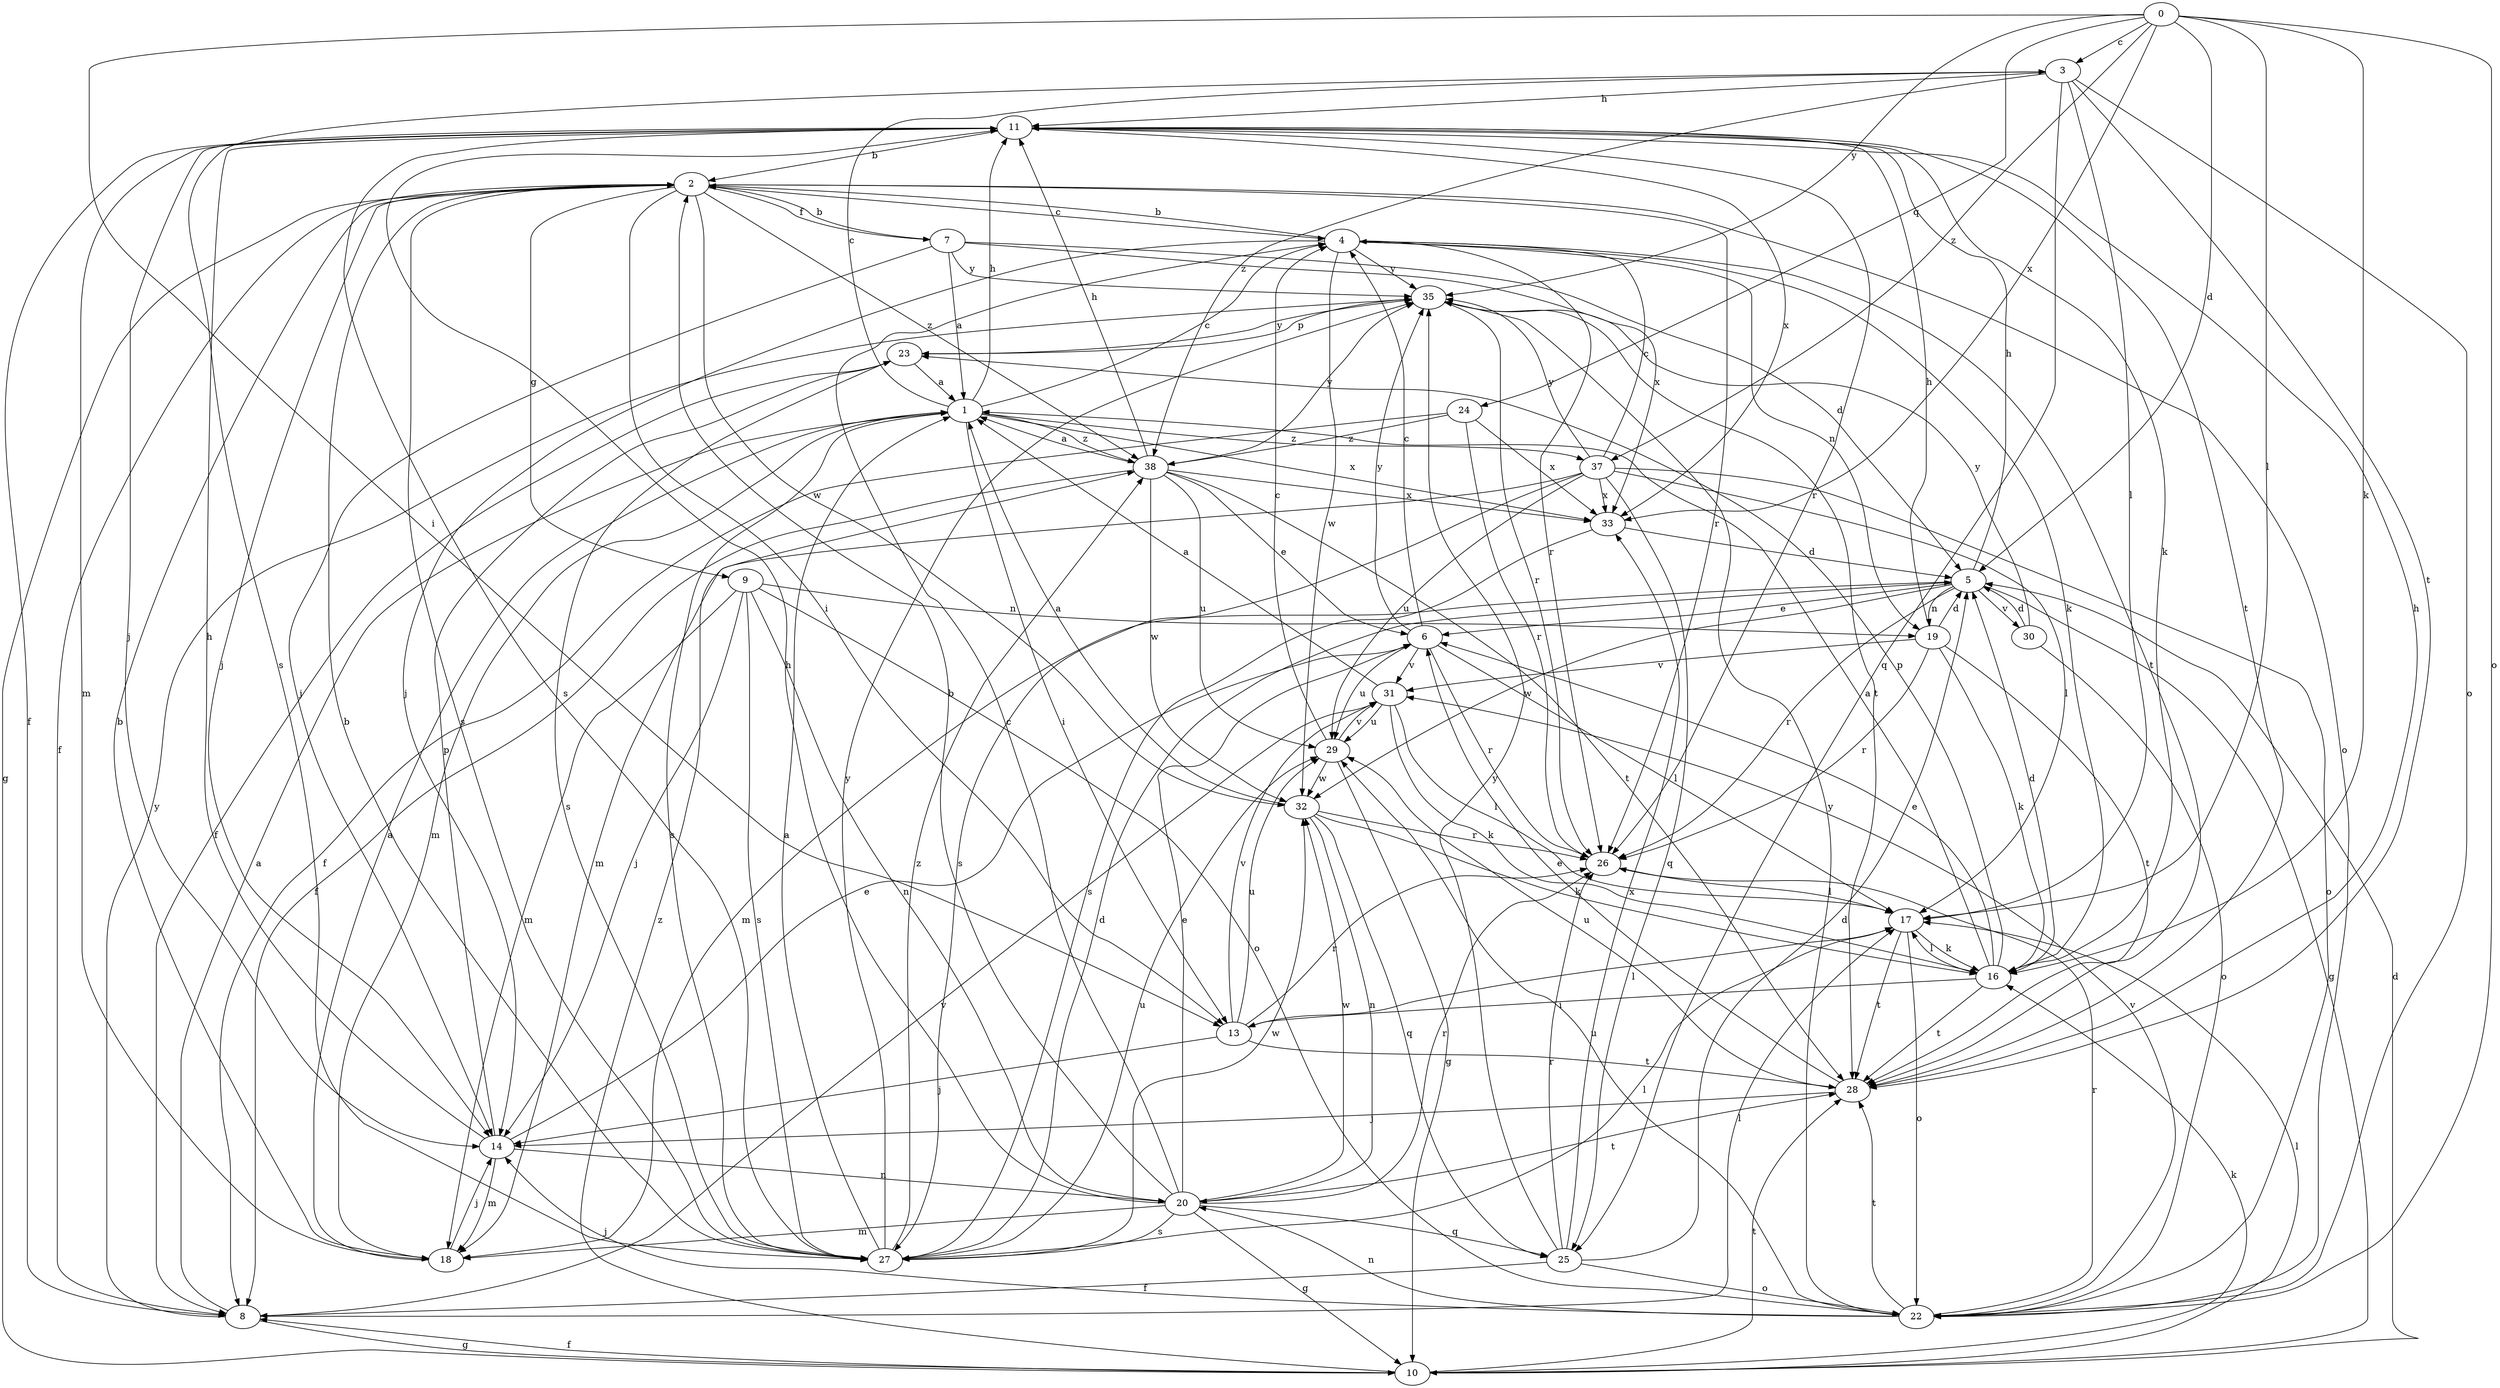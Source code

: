 strict digraph  {
0;
1;
2;
3;
4;
5;
6;
7;
8;
9;
10;
11;
13;
14;
16;
17;
18;
19;
20;
22;
23;
24;
25;
26;
27;
28;
29;
30;
31;
32;
33;
35;
37;
38;
0 -> 3  [label=c];
0 -> 5  [label=d];
0 -> 13  [label=i];
0 -> 16  [label=k];
0 -> 17  [label=l];
0 -> 22  [label=o];
0 -> 24  [label=q];
0 -> 33  [label=x];
0 -> 35  [label=y];
0 -> 37  [label=z];
1 -> 3  [label=c];
1 -> 4  [label=c];
1 -> 11  [label=h];
1 -> 13  [label=i];
1 -> 18  [label=m];
1 -> 27  [label=s];
1 -> 33  [label=x];
1 -> 37  [label=z];
1 -> 38  [label=z];
2 -> 4  [label=c];
2 -> 7  [label=f];
2 -> 8  [label=f];
2 -> 9  [label=g];
2 -> 10  [label=g];
2 -> 13  [label=i];
2 -> 14  [label=j];
2 -> 22  [label=o];
2 -> 26  [label=r];
2 -> 27  [label=s];
2 -> 32  [label=w];
2 -> 38  [label=z];
3 -> 11  [label=h];
3 -> 17  [label=l];
3 -> 22  [label=o];
3 -> 25  [label=q];
3 -> 27  [label=s];
3 -> 28  [label=t];
3 -> 38  [label=z];
4 -> 2  [label=b];
4 -> 14  [label=j];
4 -> 16  [label=k];
4 -> 19  [label=n];
4 -> 26  [label=r];
4 -> 28  [label=t];
4 -> 32  [label=w];
4 -> 35  [label=y];
5 -> 6  [label=e];
5 -> 10  [label=g];
5 -> 11  [label=h];
5 -> 18  [label=m];
5 -> 19  [label=n];
5 -> 26  [label=r];
5 -> 30  [label=v];
5 -> 32  [label=w];
6 -> 4  [label=c];
6 -> 17  [label=l];
6 -> 26  [label=r];
6 -> 29  [label=u];
6 -> 31  [label=v];
6 -> 35  [label=y];
7 -> 1  [label=a];
7 -> 2  [label=b];
7 -> 5  [label=d];
7 -> 14  [label=j];
7 -> 33  [label=x];
7 -> 35  [label=y];
8 -> 1  [label=a];
8 -> 10  [label=g];
8 -> 17  [label=l];
8 -> 31  [label=v];
8 -> 35  [label=y];
9 -> 14  [label=j];
9 -> 18  [label=m];
9 -> 19  [label=n];
9 -> 20  [label=n];
9 -> 22  [label=o];
9 -> 27  [label=s];
10 -> 5  [label=d];
10 -> 8  [label=f];
10 -> 16  [label=k];
10 -> 17  [label=l];
10 -> 28  [label=t];
10 -> 38  [label=z];
11 -> 2  [label=b];
11 -> 8  [label=f];
11 -> 14  [label=j];
11 -> 16  [label=k];
11 -> 18  [label=m];
11 -> 26  [label=r];
11 -> 27  [label=s];
11 -> 28  [label=t];
11 -> 33  [label=x];
13 -> 14  [label=j];
13 -> 17  [label=l];
13 -> 26  [label=r];
13 -> 28  [label=t];
13 -> 29  [label=u];
13 -> 31  [label=v];
14 -> 6  [label=e];
14 -> 11  [label=h];
14 -> 18  [label=m];
14 -> 20  [label=n];
14 -> 23  [label=p];
16 -> 1  [label=a];
16 -> 5  [label=d];
16 -> 6  [label=e];
16 -> 13  [label=i];
16 -> 17  [label=l];
16 -> 23  [label=p];
16 -> 28  [label=t];
17 -> 16  [label=k];
17 -> 22  [label=o];
17 -> 28  [label=t];
18 -> 1  [label=a];
18 -> 2  [label=b];
18 -> 14  [label=j];
19 -> 5  [label=d];
19 -> 11  [label=h];
19 -> 16  [label=k];
19 -> 26  [label=r];
19 -> 28  [label=t];
19 -> 31  [label=v];
20 -> 2  [label=b];
20 -> 4  [label=c];
20 -> 6  [label=e];
20 -> 10  [label=g];
20 -> 11  [label=h];
20 -> 18  [label=m];
20 -> 25  [label=q];
20 -> 26  [label=r];
20 -> 27  [label=s];
20 -> 28  [label=t];
20 -> 32  [label=w];
22 -> 14  [label=j];
22 -> 20  [label=n];
22 -> 26  [label=r];
22 -> 28  [label=t];
22 -> 29  [label=u];
22 -> 31  [label=v];
22 -> 35  [label=y];
23 -> 1  [label=a];
23 -> 8  [label=f];
23 -> 27  [label=s];
23 -> 35  [label=y];
24 -> 8  [label=f];
24 -> 26  [label=r];
24 -> 33  [label=x];
24 -> 38  [label=z];
25 -> 5  [label=d];
25 -> 8  [label=f];
25 -> 22  [label=o];
25 -> 26  [label=r];
25 -> 33  [label=x];
25 -> 35  [label=y];
26 -> 17  [label=l];
27 -> 1  [label=a];
27 -> 2  [label=b];
27 -> 5  [label=d];
27 -> 17  [label=l];
27 -> 29  [label=u];
27 -> 32  [label=w];
27 -> 35  [label=y];
27 -> 38  [label=z];
28 -> 6  [label=e];
28 -> 11  [label=h];
28 -> 14  [label=j];
28 -> 29  [label=u];
29 -> 4  [label=c];
29 -> 10  [label=g];
29 -> 31  [label=v];
29 -> 32  [label=w];
30 -> 5  [label=d];
30 -> 22  [label=o];
30 -> 35  [label=y];
31 -> 1  [label=a];
31 -> 16  [label=k];
31 -> 17  [label=l];
31 -> 29  [label=u];
32 -> 1  [label=a];
32 -> 16  [label=k];
32 -> 20  [label=n];
32 -> 25  [label=q];
32 -> 26  [label=r];
33 -> 5  [label=d];
33 -> 27  [label=s];
35 -> 23  [label=p];
35 -> 26  [label=r];
35 -> 28  [label=t];
37 -> 4  [label=c];
37 -> 17  [label=l];
37 -> 18  [label=m];
37 -> 22  [label=o];
37 -> 25  [label=q];
37 -> 27  [label=s];
37 -> 29  [label=u];
37 -> 33  [label=x];
37 -> 35  [label=y];
38 -> 1  [label=a];
38 -> 6  [label=e];
38 -> 8  [label=f];
38 -> 11  [label=h];
38 -> 28  [label=t];
38 -> 29  [label=u];
38 -> 32  [label=w];
38 -> 33  [label=x];
38 -> 35  [label=y];
}
